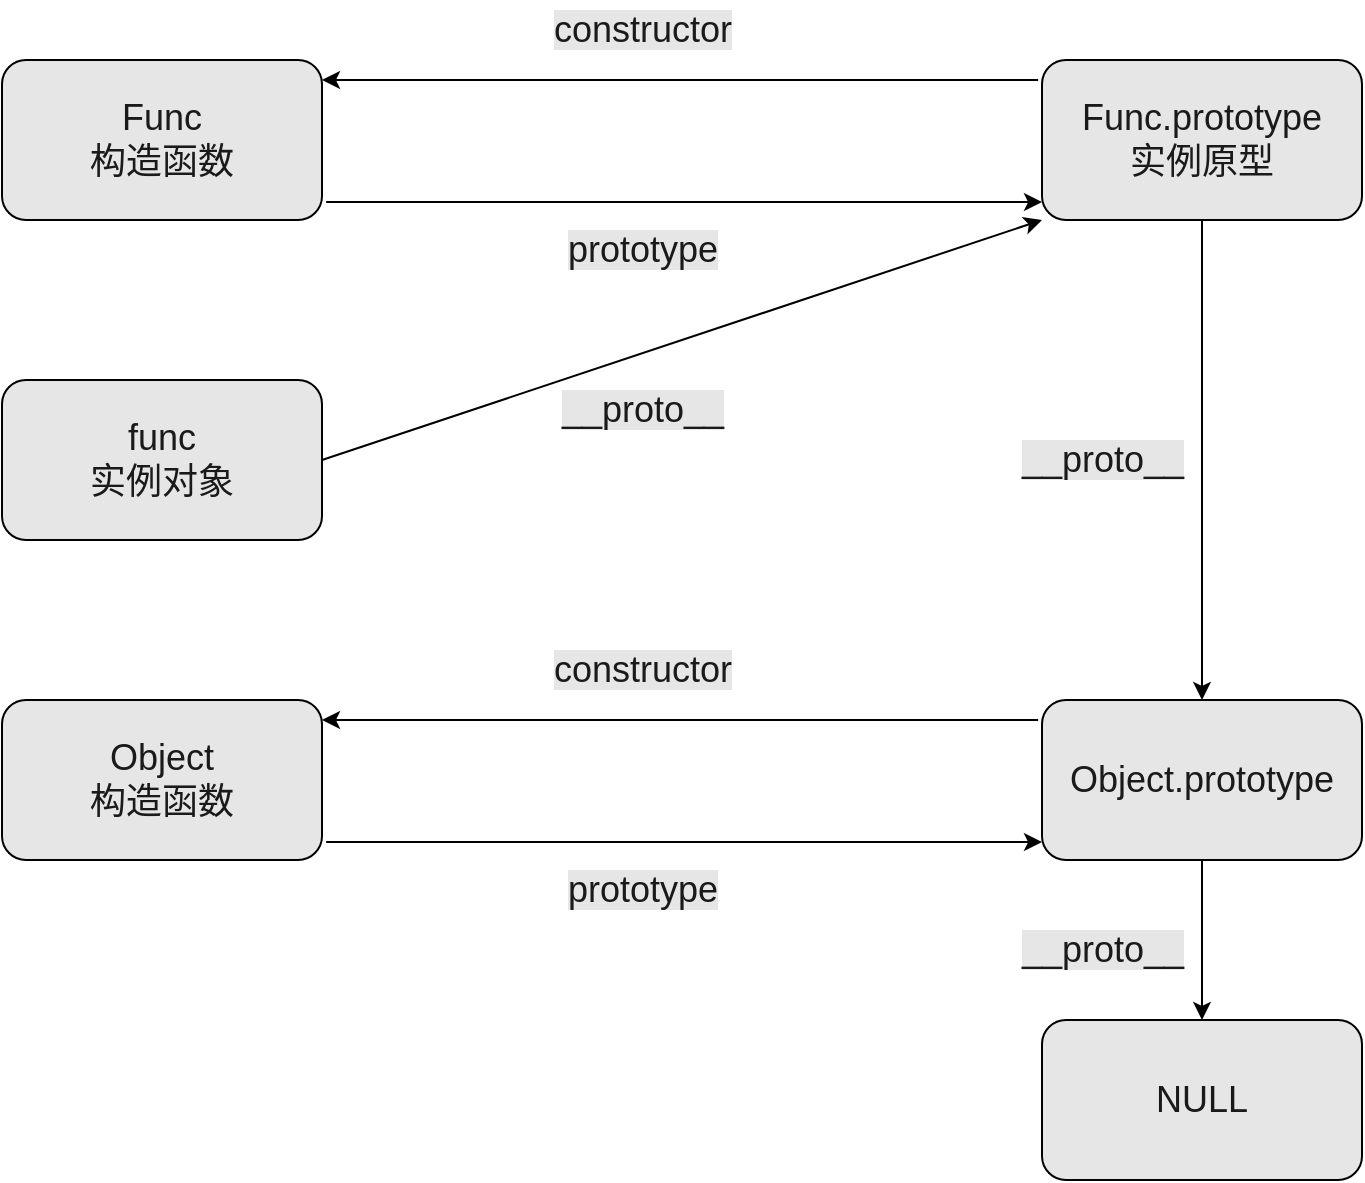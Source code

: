 <mxfile>
    <diagram id="08hDk1jc7VH57m9aIlY8" name="第 1 页">
        <mxGraphModel dx="1614" dy="800" grid="0" gridSize="10" guides="1" tooltips="1" connect="1" arrows="1" fold="1" page="1" pageScale="1" pageWidth="827" pageHeight="1169" math="0" shadow="0">
            <root>
                <mxCell id="0"/>
                <mxCell id="30" value="未命名图层" parent="0"/>
                <mxCell id="1" parent="0"/>
                <mxCell id="2" value="&lt;font style=&quot;font-size: 18px&quot; color=&quot;#1a1a1a&quot;&gt;Func&lt;br&gt;构造函数&lt;/font&gt;" style="rounded=1;whiteSpace=wrap;html=1;fillColor=#E6E6E6;" vertex="1" parent="1">
                    <mxGeometry x="80" y="120" width="160" height="80" as="geometry"/>
                </mxCell>
                <mxCell id="10" value="&lt;font style=&quot;font-size: 18px&quot; color=&quot;#1a1a1a&quot;&gt;Func.prototype&lt;br&gt;实例原型&lt;br&gt;&lt;/font&gt;" style="rounded=1;whiteSpace=wrap;html=1;fillColor=#E6E6E6;" vertex="1" parent="1">
                    <mxGeometry x="600" y="120" width="160" height="80" as="geometry"/>
                </mxCell>
                <mxCell id="11" value="&lt;font style=&quot;font-size: 18px&quot; color=&quot;#1a1a1a&quot;&gt;Object.prototype&lt;br&gt;&lt;/font&gt;" style="rounded=1;whiteSpace=wrap;html=1;fillColor=#E6E6E6;" vertex="1" parent="1">
                    <mxGeometry x="600" y="440" width="160" height="80" as="geometry"/>
                </mxCell>
                <mxCell id="12" value="&lt;font style=&quot;font-size: 18px&quot; color=&quot;#1a1a1a&quot;&gt;func&lt;br&gt;实例对象&lt;br&gt;&lt;/font&gt;" style="rounded=1;whiteSpace=wrap;html=1;fillColor=#E6E6E6;" vertex="1" parent="1">
                    <mxGeometry x="80" y="280" width="160" height="80" as="geometry"/>
                </mxCell>
                <mxCell id="13" value="&lt;font style=&quot;font-size: 18px&quot; color=&quot;#1a1a1a&quot;&gt;Object&lt;br&gt;构造函数&lt;br&gt;&lt;/font&gt;" style="rounded=1;whiteSpace=wrap;html=1;fillColor=#E6E6E6;" vertex="1" parent="1">
                    <mxGeometry x="80" y="440" width="160" height="80" as="geometry"/>
                </mxCell>
                <mxCell id="14" value="&lt;font style=&quot;font-size: 18px&quot; color=&quot;#1a1a1a&quot;&gt;NULL&lt;br&gt;&lt;/font&gt;" style="rounded=1;whiteSpace=wrap;html=1;fillColor=#E6E6E6;" vertex="1" parent="1">
                    <mxGeometry x="600" y="600" width="160" height="80" as="geometry"/>
                </mxCell>
                <mxCell id="16" value="" style="endArrow=classic;html=1;fontFamily=Helvetica;fontSize=18;fontColor=#1A1A1A;exitX=1.013;exitY=0.888;exitDx=0;exitDy=0;entryX=0;entryY=0.888;entryDx=0;entryDy=0;exitPerimeter=0;entryPerimeter=0;" edge="1" parent="1" source="2" target="10">
                    <mxGeometry width="50" height="50" relative="1" as="geometry">
                        <mxPoint x="330" y="210" as="sourcePoint"/>
                        <mxPoint x="380" y="160" as="targetPoint"/>
                        <Array as="points"/>
                    </mxGeometry>
                </mxCell>
                <mxCell id="17" value="" style="endArrow=classic;html=1;fontFamily=Helvetica;fontSize=18;fontColor=#1A1A1A;entryX=1;entryY=0.125;entryDx=0;entryDy=0;entryPerimeter=0;exitX=-0.012;exitY=0.125;exitDx=0;exitDy=0;exitPerimeter=0;" edge="1" parent="1" source="10" target="2">
                    <mxGeometry width="50" height="50" relative="1" as="geometry">
                        <mxPoint x="389" y="150" as="sourcePoint"/>
                        <mxPoint x="439" y="100" as="targetPoint"/>
                    </mxGeometry>
                </mxCell>
                <mxCell id="18" value="&lt;span style=&quot;background-color: rgb(230 , 230 , 230)&quot;&gt;constructor&lt;/span&gt;" style="text;html=1;resizable=0;autosize=1;align=center;verticalAlign=middle;points=[];fillColor=none;strokeColor=none;rounded=0;fontFamily=Helvetica;fontSize=18;fontColor=#1A1A1A;" vertex="1" parent="1">
                    <mxGeometry x="350" y="90" width="100" height="30" as="geometry"/>
                </mxCell>
                <mxCell id="19" value="&lt;span style=&quot;background-color: rgb(230 , 230 , 230)&quot;&gt;prototype&lt;/span&gt;" style="text;html=1;resizable=0;autosize=1;align=center;verticalAlign=middle;points=[];fillColor=none;strokeColor=none;rounded=0;fontFamily=Helvetica;fontSize=18;fontColor=#1A1A1A;" vertex="1" parent="1">
                    <mxGeometry x="355" y="200" width="90" height="30" as="geometry"/>
                </mxCell>
                <mxCell id="20" value="" style="endArrow=classic;html=1;fontFamily=Helvetica;fontSize=18;fontColor=#1A1A1A;exitX=1;exitY=0.5;exitDx=0;exitDy=0;entryX=0;entryY=1;entryDx=0;entryDy=0;" edge="1" parent="1" source="12" target="10">
                    <mxGeometry width="50" height="50" relative="1" as="geometry">
                        <mxPoint x="430" y="340" as="sourcePoint"/>
                        <mxPoint x="480" y="290" as="targetPoint"/>
                    </mxGeometry>
                </mxCell>
                <mxCell id="21" value="&lt;span style=&quot;background-color: rgb(230 , 230 , 230)&quot;&gt;__proto__&lt;/span&gt;" style="text;html=1;resizable=0;autosize=1;align=center;verticalAlign=middle;points=[];fillColor=none;strokeColor=none;rounded=0;fontFamily=Helvetica;fontSize=18;fontColor=#1A1A1A;" vertex="1" parent="1">
                    <mxGeometry x="350" y="280" width="100" height="30" as="geometry"/>
                </mxCell>
                <mxCell id="22" value="" style="endArrow=classic;html=1;fontFamily=Helvetica;fontSize=18;fontColor=#1A1A1A;entryX=0.5;entryY=0;entryDx=0;entryDy=0;exitX=0.5;exitY=1;exitDx=0;exitDy=0;" edge="1" parent="1" source="10" target="11">
                    <mxGeometry width="50" height="50" relative="1" as="geometry">
                        <mxPoint x="430" y="340" as="sourcePoint"/>
                        <mxPoint x="480" y="290" as="targetPoint"/>
                    </mxGeometry>
                </mxCell>
                <mxCell id="23" value="&lt;span style=&quot;background-color: rgb(230 , 230 , 230)&quot;&gt;__proto__&lt;/span&gt;" style="text;html=1;resizable=0;autosize=1;align=center;verticalAlign=middle;points=[];fillColor=none;strokeColor=none;rounded=0;fontFamily=Helvetica;fontSize=18;fontColor=#1A1A1A;" vertex="1" parent="1">
                    <mxGeometry x="580" y="305" width="100" height="30" as="geometry"/>
                </mxCell>
                <mxCell id="24" value="" style="endArrow=classic;html=1;fontFamily=Helvetica;fontSize=18;fontColor=#1A1A1A;exitX=1.013;exitY=0.888;exitDx=0;exitDy=0;entryX=0;entryY=0.888;entryDx=0;entryDy=0;exitPerimeter=0;entryPerimeter=0;" edge="1" parent="1">
                    <mxGeometry width="50" height="50" relative="1" as="geometry">
                        <mxPoint x="242.08" y="511.04" as="sourcePoint"/>
                        <mxPoint x="600" y="511.04" as="targetPoint"/>
                        <Array as="points"/>
                    </mxGeometry>
                </mxCell>
                <mxCell id="25" value="" style="endArrow=classic;html=1;fontFamily=Helvetica;fontSize=18;fontColor=#1A1A1A;entryX=1;entryY=0.125;entryDx=0;entryDy=0;entryPerimeter=0;exitX=-0.012;exitY=0.125;exitDx=0;exitDy=0;exitPerimeter=0;" edge="1" parent="1">
                    <mxGeometry width="50" height="50" relative="1" as="geometry">
                        <mxPoint x="598.08" y="450" as="sourcePoint"/>
                        <mxPoint x="240" y="450" as="targetPoint"/>
                    </mxGeometry>
                </mxCell>
                <mxCell id="26" value="&lt;span style=&quot;background-color: rgb(230 , 230 , 230)&quot;&gt;constructor&lt;/span&gt;" style="text;html=1;resizable=0;autosize=1;align=center;verticalAlign=middle;points=[];fillColor=none;strokeColor=none;rounded=0;fontFamily=Helvetica;fontSize=18;fontColor=#1A1A1A;" vertex="1" parent="1">
                    <mxGeometry x="350" y="410" width="100" height="30" as="geometry"/>
                </mxCell>
                <mxCell id="27" value="&lt;span style=&quot;background-color: rgb(230 , 230 , 230)&quot;&gt;prototype&lt;/span&gt;" style="text;html=1;resizable=0;autosize=1;align=center;verticalAlign=middle;points=[];fillColor=none;strokeColor=none;rounded=0;fontFamily=Helvetica;fontSize=18;fontColor=#1A1A1A;" vertex="1" parent="1">
                    <mxGeometry x="355" y="520" width="90" height="30" as="geometry"/>
                </mxCell>
                <mxCell id="28" value="&lt;span style=&quot;background-color: rgb(230 , 230 , 230)&quot;&gt;__proto__&lt;/span&gt;" style="text;html=1;resizable=0;autosize=1;align=center;verticalAlign=middle;points=[];fillColor=none;strokeColor=none;rounded=0;fontFamily=Helvetica;fontSize=18;fontColor=#1A1A1A;" vertex="1" parent="1">
                    <mxGeometry x="580" y="550" width="100" height="30" as="geometry"/>
                </mxCell>
                <mxCell id="29" value="" style="endArrow=classic;html=1;fontFamily=Helvetica;fontSize=18;fontColor=#1A1A1A;entryX=0.5;entryY=0;entryDx=0;entryDy=0;exitX=0.5;exitY=1;exitDx=0;exitDy=0;" edge="1" parent="1" source="11">
                    <mxGeometry width="50" height="50" relative="1" as="geometry">
                        <mxPoint x="430" y="380" as="sourcePoint"/>
                        <mxPoint x="680" y="600" as="targetPoint"/>
                    </mxGeometry>
                </mxCell>
            </root>
        </mxGraphModel>
    </diagram>
</mxfile>